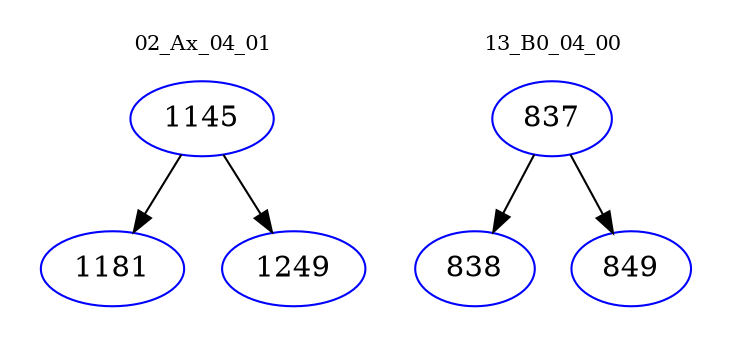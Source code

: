 digraph{
subgraph cluster_0 {
color = white
label = "02_Ax_04_01";
fontsize=10;
T0_1145 [label="1145", color="blue"]
T0_1145 -> T0_1181 [color="black"]
T0_1181 [label="1181", color="blue"]
T0_1145 -> T0_1249 [color="black"]
T0_1249 [label="1249", color="blue"]
}
subgraph cluster_1 {
color = white
label = "13_B0_04_00";
fontsize=10;
T1_837 [label="837", color="blue"]
T1_837 -> T1_838 [color="black"]
T1_838 [label="838", color="blue"]
T1_837 -> T1_849 [color="black"]
T1_849 [label="849", color="blue"]
}
}
